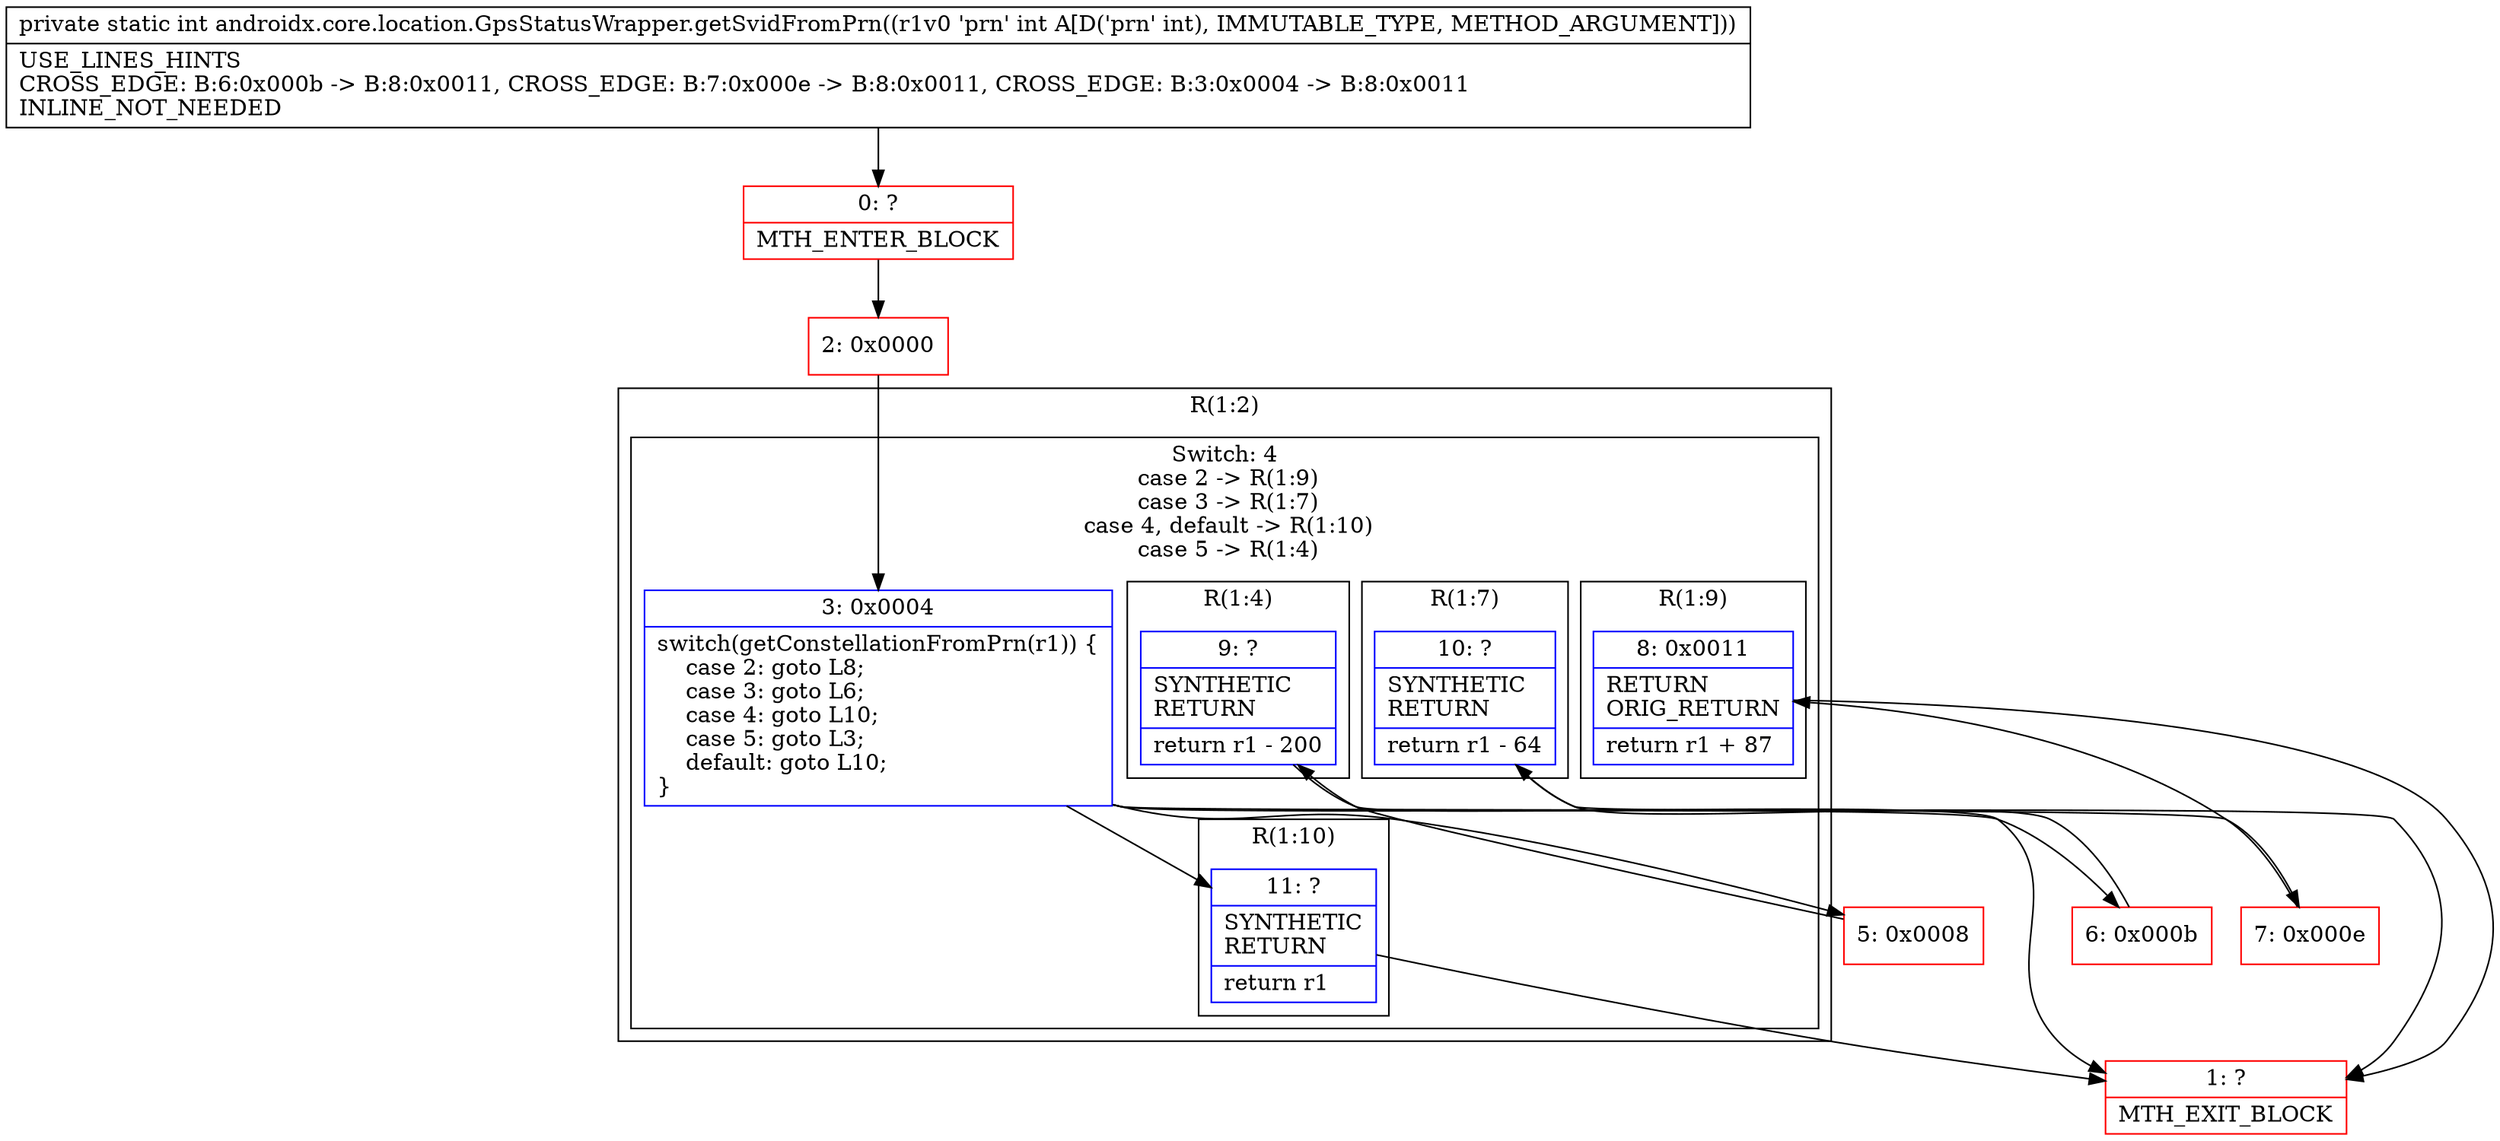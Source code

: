 digraph "CFG forandroidx.core.location.GpsStatusWrapper.getSvidFromPrn(I)I" {
subgraph cluster_Region_96648987 {
label = "R(1:2)";
node [shape=record,color=blue];
subgraph cluster_SwitchRegion_1832371624 {
label = "Switch: 4
 case 2 -> R(1:9)
 case 3 -> R(1:7)
 case 4, default -> R(1:10)
 case 5 -> R(1:4)";
node [shape=record,color=blue];
Node_3 [shape=record,label="{3\:\ 0x0004|switch(getConstellationFromPrn(r1)) \{\l    case 2: goto L8;\l    case 3: goto L6;\l    case 4: goto L10;\l    case 5: goto L3;\l    default: goto L10;\l\}\l}"];
subgraph cluster_Region_2067061067 {
label = "R(1:9)";
node [shape=record,color=blue];
Node_8 [shape=record,label="{8\:\ 0x0011|RETURN\lORIG_RETURN\l|return r1 + 87\l}"];
}
subgraph cluster_Region_1638353781 {
label = "R(1:7)";
node [shape=record,color=blue];
Node_10 [shape=record,label="{10\:\ ?|SYNTHETIC\lRETURN\l|return r1 \- 64\l}"];
}
subgraph cluster_Region_1896684093 {
label = "R(1:10)";
node [shape=record,color=blue];
Node_11 [shape=record,label="{11\:\ ?|SYNTHETIC\lRETURN\l|return r1\l}"];
}
subgraph cluster_Region_574921521 {
label = "R(1:4)";
node [shape=record,color=blue];
Node_9 [shape=record,label="{9\:\ ?|SYNTHETIC\lRETURN\l|return r1 \- 200\l}"];
}
}
}
Node_0 [shape=record,color=red,label="{0\:\ ?|MTH_ENTER_BLOCK\l}"];
Node_2 [shape=record,color=red,label="{2\:\ 0x0000}"];
Node_5 [shape=record,color=red,label="{5\:\ 0x0008}"];
Node_1 [shape=record,color=red,label="{1\:\ ?|MTH_EXIT_BLOCK\l}"];
Node_6 [shape=record,color=red,label="{6\:\ 0x000b}"];
Node_7 [shape=record,color=red,label="{7\:\ 0x000e}"];
MethodNode[shape=record,label="{private static int androidx.core.location.GpsStatusWrapper.getSvidFromPrn((r1v0 'prn' int A[D('prn' int), IMMUTABLE_TYPE, METHOD_ARGUMENT]))  | USE_LINES_HINTS\lCROSS_EDGE: B:6:0x000b \-\> B:8:0x0011, CROSS_EDGE: B:7:0x000e \-\> B:8:0x0011, CROSS_EDGE: B:3:0x0004 \-\> B:8:0x0011\lINLINE_NOT_NEEDED\l}"];
MethodNode -> Node_0;Node_3 -> Node_5;
Node_3 -> Node_6;
Node_3 -> Node_7;
Node_3 -> Node_11;
Node_8 -> Node_1;
Node_10 -> Node_1;
Node_11 -> Node_1;
Node_9 -> Node_1;
Node_0 -> Node_2;
Node_2 -> Node_3;
Node_5 -> Node_9;
Node_6 -> Node_10;
Node_7 -> Node_8;
}

